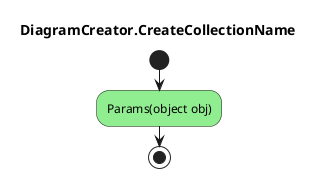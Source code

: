 @startuml DiagramCreator.CreateCollectionName
title DiagramCreator.CreateCollectionName
start
#LightGreen:Params(object obj);
stop
@enduml
